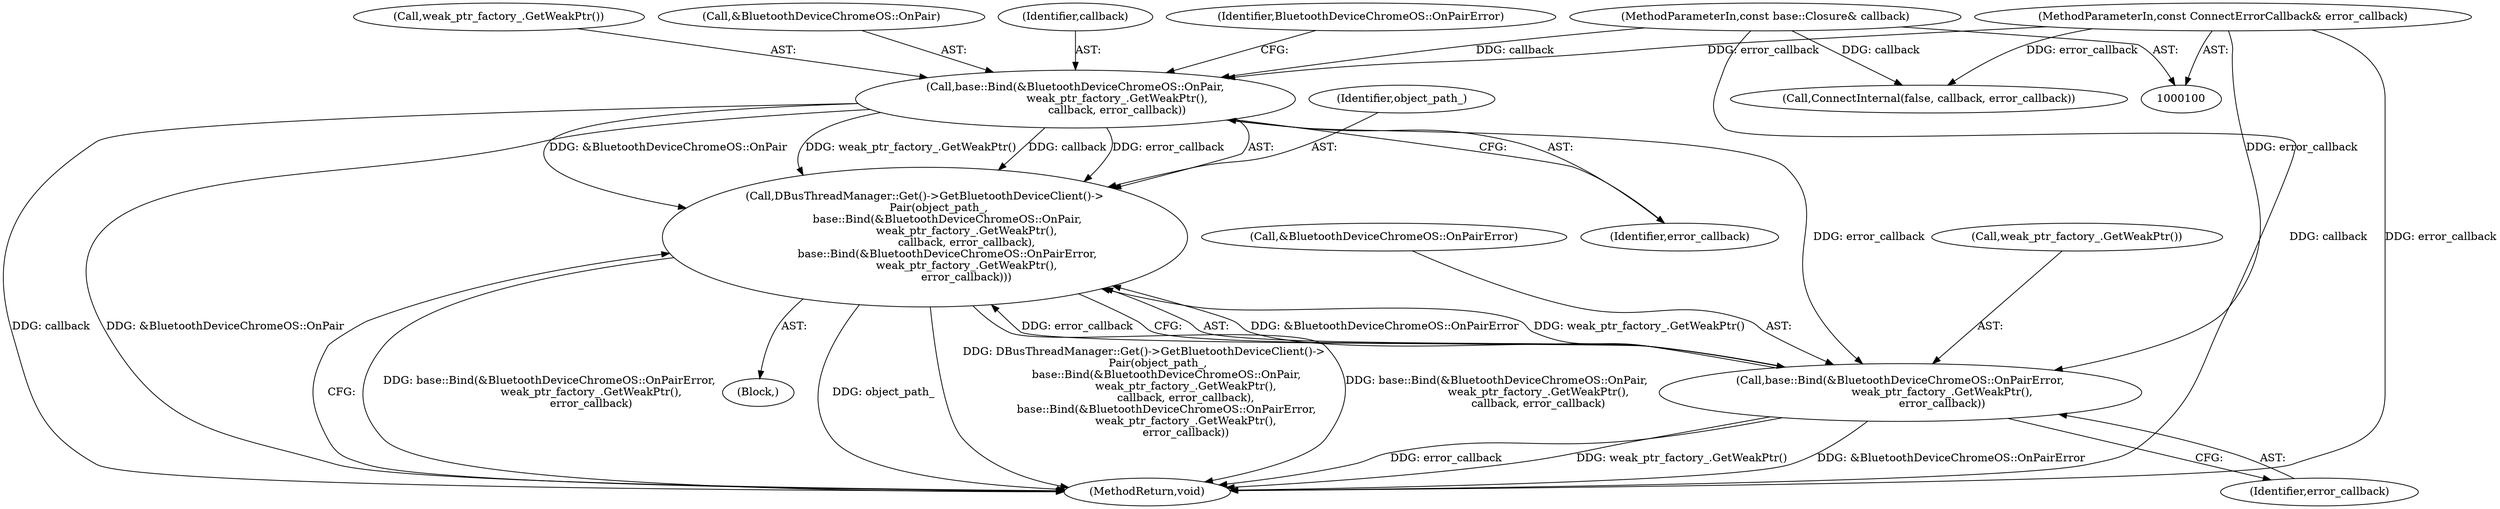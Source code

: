digraph "0_Chrome_d358f57009b85fb7440208afa5ba87636b491889_7@API" {
"1000143" [label="(Call,DBusThreadManager::Get()->GetBluetoothDeviceClient()->\n        Pair(object_path_,\n             base::Bind(&BluetoothDeviceChromeOS::OnPair,\n                        weak_ptr_factory_.GetWeakPtr(),\n                        callback, error_callback),\n             base::Bind(&BluetoothDeviceChromeOS::OnPairError,\n                        weak_ptr_factory_.GetWeakPtr(),\n                        error_callback)))"];
"1000145" [label="(Call,base::Bind(&BluetoothDeviceChromeOS::OnPair,\n                        weak_ptr_factory_.GetWeakPtr(),\n                        callback, error_callback))"];
"1000102" [label="(MethodParameterIn,const base::Closure& callback)"];
"1000103" [label="(MethodParameterIn,const ConnectErrorCallback& error_callback)"];
"1000151" [label="(Call,base::Bind(&BluetoothDeviceChromeOS::OnPairError,\n                        weak_ptr_factory_.GetWeakPtr(),\n                        error_callback))"];
"1000148" [label="(Call,weak_ptr_factory_.GetWeakPtr())"];
"1000154" [label="(Call,weak_ptr_factory_.GetWeakPtr())"];
"1000145" [label="(Call,base::Bind(&BluetoothDeviceChromeOS::OnPair,\n                        weak_ptr_factory_.GetWeakPtr(),\n                        callback, error_callback))"];
"1000150" [label="(Identifier,error_callback)"];
"1000146" [label="(Call,&BluetoothDeviceChromeOS::OnPair)"];
"1000151" [label="(Call,base::Bind(&BluetoothDeviceChromeOS::OnPairError,\n                        weak_ptr_factory_.GetWeakPtr(),\n                        error_callback))"];
"1000149" [label="(Identifier,callback)"];
"1000143" [label="(Call,DBusThreadManager::Get()->GetBluetoothDeviceClient()->\n        Pair(object_path_,\n             base::Bind(&BluetoothDeviceChromeOS::OnPair,\n                        weak_ptr_factory_.GetWeakPtr(),\n                        callback, error_callback),\n             base::Bind(&BluetoothDeviceChromeOS::OnPairError,\n                        weak_ptr_factory_.GetWeakPtr(),\n                        error_callback)))"];
"1000131" [label="(Call,ConnectInternal(false, callback, error_callback))"];
"1000152" [label="(Call,&BluetoothDeviceChromeOS::OnPairError)"];
"1000153" [label="(Identifier,BluetoothDeviceChromeOS::OnPairError)"];
"1000156" [label="(MethodReturn,void)"];
"1000102" [label="(MethodParameterIn,const base::Closure& callback)"];
"1000103" [label="(MethodParameterIn,const ConnectErrorCallback& error_callback)"];
"1000155" [label="(Identifier,error_callback)"];
"1000136" [label="(Block,)"];
"1000144" [label="(Identifier,object_path_)"];
"1000143" -> "1000136"  [label="AST: "];
"1000143" -> "1000151"  [label="CFG: "];
"1000144" -> "1000143"  [label="AST: "];
"1000145" -> "1000143"  [label="AST: "];
"1000151" -> "1000143"  [label="AST: "];
"1000156" -> "1000143"  [label="CFG: "];
"1000143" -> "1000156"  [label="DDG: base::Bind(&BluetoothDeviceChromeOS::OnPairError,\n                        weak_ptr_factory_.GetWeakPtr(),\n                        error_callback)"];
"1000143" -> "1000156"  [label="DDG: object_path_"];
"1000143" -> "1000156"  [label="DDG: DBusThreadManager::Get()->GetBluetoothDeviceClient()->\n        Pair(object_path_,\n             base::Bind(&BluetoothDeviceChromeOS::OnPair,\n                        weak_ptr_factory_.GetWeakPtr(),\n                        callback, error_callback),\n             base::Bind(&BluetoothDeviceChromeOS::OnPairError,\n                        weak_ptr_factory_.GetWeakPtr(),\n                        error_callback))"];
"1000143" -> "1000156"  [label="DDG: base::Bind(&BluetoothDeviceChromeOS::OnPair,\n                        weak_ptr_factory_.GetWeakPtr(),\n                        callback, error_callback)"];
"1000145" -> "1000143"  [label="DDG: &BluetoothDeviceChromeOS::OnPair"];
"1000145" -> "1000143"  [label="DDG: weak_ptr_factory_.GetWeakPtr()"];
"1000145" -> "1000143"  [label="DDG: callback"];
"1000145" -> "1000143"  [label="DDG: error_callback"];
"1000151" -> "1000143"  [label="DDG: &BluetoothDeviceChromeOS::OnPairError"];
"1000151" -> "1000143"  [label="DDG: weak_ptr_factory_.GetWeakPtr()"];
"1000151" -> "1000143"  [label="DDG: error_callback"];
"1000145" -> "1000150"  [label="CFG: "];
"1000146" -> "1000145"  [label="AST: "];
"1000148" -> "1000145"  [label="AST: "];
"1000149" -> "1000145"  [label="AST: "];
"1000150" -> "1000145"  [label="AST: "];
"1000153" -> "1000145"  [label="CFG: "];
"1000145" -> "1000156"  [label="DDG: callback"];
"1000145" -> "1000156"  [label="DDG: &BluetoothDeviceChromeOS::OnPair"];
"1000102" -> "1000145"  [label="DDG: callback"];
"1000103" -> "1000145"  [label="DDG: error_callback"];
"1000145" -> "1000151"  [label="DDG: error_callback"];
"1000102" -> "1000100"  [label="AST: "];
"1000102" -> "1000156"  [label="DDG: callback"];
"1000102" -> "1000131"  [label="DDG: callback"];
"1000103" -> "1000100"  [label="AST: "];
"1000103" -> "1000156"  [label="DDG: error_callback"];
"1000103" -> "1000131"  [label="DDG: error_callback"];
"1000103" -> "1000151"  [label="DDG: error_callback"];
"1000151" -> "1000155"  [label="CFG: "];
"1000152" -> "1000151"  [label="AST: "];
"1000154" -> "1000151"  [label="AST: "];
"1000155" -> "1000151"  [label="AST: "];
"1000151" -> "1000156"  [label="DDG: weak_ptr_factory_.GetWeakPtr()"];
"1000151" -> "1000156"  [label="DDG: &BluetoothDeviceChromeOS::OnPairError"];
"1000151" -> "1000156"  [label="DDG: error_callback"];
}
